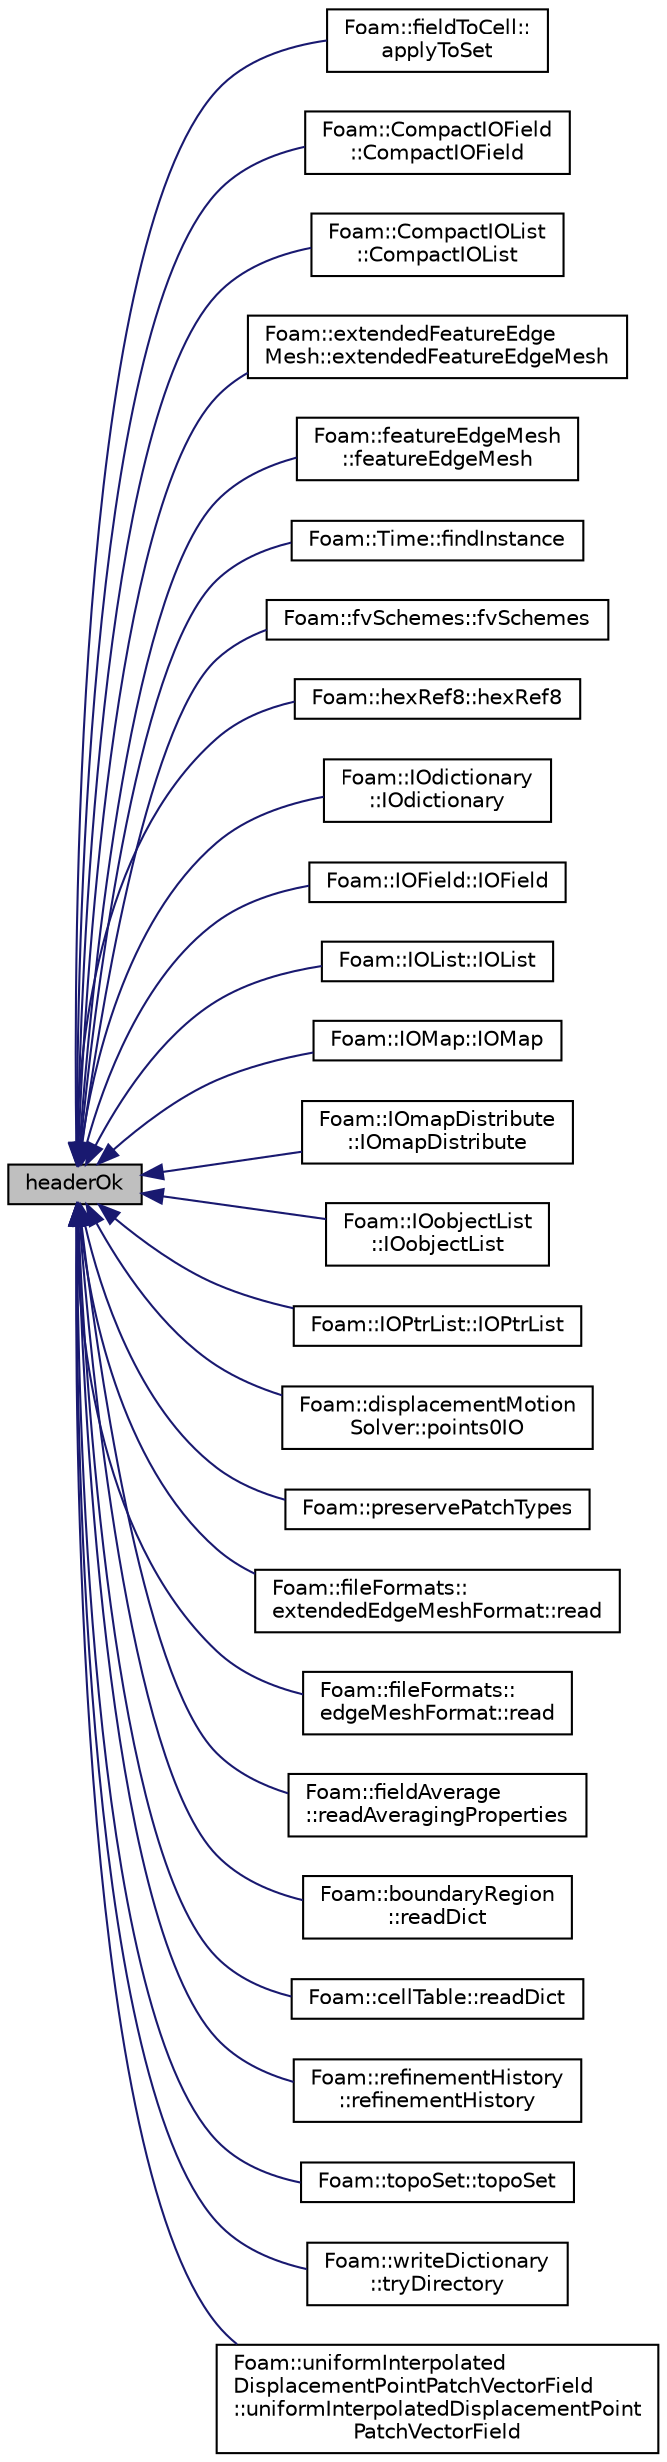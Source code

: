 digraph "headerOk"
{
  bgcolor="transparent";
  edge [fontname="Helvetica",fontsize="10",labelfontname="Helvetica",labelfontsize="10"];
  node [fontname="Helvetica",fontsize="10",shape=record];
  rankdir="LR";
  Node1 [label="headerOk",height=0.2,width=0.4,color="black", fillcolor="grey75", style="filled", fontcolor="black"];
  Node1 -> Node2 [dir="back",color="midnightblue",fontsize="10",style="solid",fontname="Helvetica"];
  Node2 [label="Foam::fieldToCell::\lapplyToSet",height=0.2,width=0.4,color="black",URL="$a00772.html#a9209c8f0dadc97abefaea99f168a85ae"];
  Node1 -> Node3 [dir="back",color="midnightblue",fontsize="10",style="solid",fontname="Helvetica"];
  Node3 [label="Foam::CompactIOField\l::CompactIOField",height=0.2,width=0.4,color="black",URL="$a00327.html#ac9b455708292068ed366a602554465c0",tooltip="Construct from IOobject. "];
  Node1 -> Node4 [dir="back",color="midnightblue",fontsize="10",style="solid",fontname="Helvetica"];
  Node4 [label="Foam::CompactIOList\l::CompactIOList",height=0.2,width=0.4,color="black",URL="$a00328.html#ab3a434fd5f4f316ffb1afa6706ee72ba",tooltip="Construct from IOobject. "];
  Node1 -> Node5 [dir="back",color="midnightblue",fontsize="10",style="solid",fontname="Helvetica"];
  Node5 [label="Foam::extendedFeatureEdge\lMesh::extendedFeatureEdgeMesh",height=0.2,width=0.4,color="black",URL="$a00703.html#a6adc759f54c663e50dd82d3820540d57",tooltip="Construct (read) given an IOobject. "];
  Node1 -> Node6 [dir="back",color="midnightblue",fontsize="10",style="solid",fontname="Helvetica"];
  Node6 [label="Foam::featureEdgeMesh\l::featureEdgeMesh",height=0.2,width=0.4,color="black",URL="$a00751.html#a7a53d15d141d0e33f9a731001cef160d",tooltip="Construct (read) given an IOobject. "];
  Node1 -> Node7 [dir="back",color="midnightblue",fontsize="10",style="solid",fontname="Helvetica"];
  Node7 [label="Foam::Time::findInstance",height=0.2,width=0.4,color="black",URL="$a02606.html#af4cda0e90561a5927c53e5cdb088c419",tooltip="Return the location of \"dir\" containing the file \"name\". "];
  Node1 -> Node8 [dir="back",color="midnightblue",fontsize="10",style="solid",fontname="Helvetica"];
  Node8 [label="Foam::fvSchemes::fvSchemes",height=0.2,width=0.4,color="black",URL="$a00890.html#ac2b2b1dada02424dea33da1c7fc8eac0",tooltip="Construct for objectRegistry. "];
  Node1 -> Node9 [dir="back",color="midnightblue",fontsize="10",style="solid",fontname="Helvetica"];
  Node9 [label="Foam::hexRef8::hexRef8",height=0.2,width=0.4,color="black",URL="$a01009.html#a38c122950a32c54a78c49acb2637ac88",tooltip="Construct from mesh, read_if_present refinement data. "];
  Node1 -> Node10 [dir="back",color="midnightblue",fontsize="10",style="solid",fontname="Helvetica"];
  Node10 [label="Foam::IOdictionary\l::IOdictionary",height=0.2,width=0.4,color="black",URL="$a01172.html#a668d1ac4fd646613b3a8063bd830a724",tooltip="Construct given an IOobject. "];
  Node1 -> Node11 [dir="back",color="midnightblue",fontsize="10",style="solid",fontname="Helvetica"];
  Node11 [label="Foam::IOField::IOField",height=0.2,width=0.4,color="black",URL="$a01174.html#a49ba8c67aedb019c0fa96b8c0633791c",tooltip="Construct from IOobject. "];
  Node1 -> Node12 [dir="back",color="midnightblue",fontsize="10",style="solid",fontname="Helvetica"];
  Node12 [label="Foam::IOList::IOList",height=0.2,width=0.4,color="black",URL="$a01175.html#ae0055440fdb57f504778d8b2eee1ac58",tooltip="Construct from IOobject. "];
  Node1 -> Node13 [dir="back",color="midnightblue",fontsize="10",style="solid",fontname="Helvetica"];
  Node13 [label="Foam::IOMap::IOMap",height=0.2,width=0.4,color="black",URL="$a01176.html#aaaa1e58f434ce991d31b01f241208125",tooltip="Construct from IOobject. "];
  Node1 -> Node14 [dir="back",color="midnightblue",fontsize="10",style="solid",fontname="Helvetica"];
  Node14 [label="Foam::IOmapDistribute\l::IOmapDistribute",height=0.2,width=0.4,color="black",URL="$a01177.html#a99b889be4f9055fe99205ab9f40c70e9",tooltip="Construct given an IOobject. "];
  Node1 -> Node15 [dir="back",color="midnightblue",fontsize="10",style="solid",fontname="Helvetica"];
  Node15 [label="Foam::IOobjectList\l::IOobjectList",height=0.2,width=0.4,color="black",URL="$a01180.html#a9e5e36f54eecc37a77220eed1239524b",tooltip="Construct from objectRegistry and instance path. "];
  Node1 -> Node16 [dir="back",color="midnightblue",fontsize="10",style="solid",fontname="Helvetica"];
  Node16 [label="Foam::IOPtrList::IOPtrList",height=0.2,width=0.4,color="black",URL="$a01184.html#aa847f8ad3fd52249aaa4e517f2cd12c6",tooltip="Construct from IOobject using given Istream constructor class. "];
  Node1 -> Node17 [dir="back",color="midnightblue",fontsize="10",style="solid",fontname="Helvetica"];
  Node17 [label="Foam::displacementMotion\lSolver::points0IO",height=0.2,width=0.4,color="black",URL="$a00554.html#a52528a88aba30547c33c5ed90b319293",tooltip="Return IO object for points0. "];
  Node1 -> Node18 [dir="back",color="midnightblue",fontsize="10",style="solid",fontname="Helvetica"];
  Node18 [label="Foam::preservePatchTypes",height=0.2,width=0.4,color="black",URL="$a10725.html#aa5ba4f565a185dfa03afee2986b82183",tooltip="Preserve patch types. "];
  Node1 -> Node19 [dir="back",color="midnightblue",fontsize="10",style="solid",fontname="Helvetica"];
  Node19 [label="Foam::fileFormats::\lextendedEdgeMeshFormat::read",height=0.2,width=0.4,color="black",URL="$a00701.html#a464ebd67acbdff0014d4dae69e3ec4be",tooltip="Read from file. "];
  Node1 -> Node20 [dir="back",color="midnightblue",fontsize="10",style="solid",fontname="Helvetica"];
  Node20 [label="Foam::fileFormats::\ledgeMeshFormat::read",height=0.2,width=0.4,color="black",URL="$a00618.html#a464ebd67acbdff0014d4dae69e3ec4be",tooltip="Read from file. "];
  Node1 -> Node21 [dir="back",color="midnightblue",fontsize="10",style="solid",fontname="Helvetica"];
  Node21 [label="Foam::fieldAverage\l::readAveragingProperties",height=0.2,width=0.4,color="black",URL="$a00757.html#acdc49190984d3223cc808b5a80986fac",tooltip="Read averaging properties - steps and time. "];
  Node1 -> Node22 [dir="back",color="midnightblue",fontsize="10",style="solid",fontname="Helvetica"];
  Node22 [label="Foam::boundaryRegion\l::readDict",height=0.2,width=0.4,color="black",URL="$a00153.html#ac54ace7467d79653dee278077fb187b6",tooltip="Read constant/boundaryRegion. "];
  Node1 -> Node23 [dir="back",color="midnightblue",fontsize="10",style="solid",fontname="Helvetica"];
  Node23 [label="Foam::cellTable::readDict",height=0.2,width=0.4,color="black",URL="$a00239.html#a57e56444a03a71b0673d869fbbf5bcc7",tooltip="Read constant/cellTable. "];
  Node1 -> Node24 [dir="back",color="midnightblue",fontsize="10",style="solid",fontname="Helvetica"];
  Node24 [label="Foam::refinementHistory\l::refinementHistory",height=0.2,width=0.4,color="black",URL="$a02112.html#abdde36146e178ec3c82147ab8e08b54f",tooltip="Construct (read) given an IOobject. "];
  Node1 -> Node25 [dir="back",color="midnightblue",fontsize="10",style="solid",fontname="Helvetica"];
  Node25 [label="Foam::topoSet::topoSet",height=0.2,width=0.4,color="black",URL="$a02635.html#a7f2725dedd181d160c28699ed51ac090",tooltip="Construct from IOobject as explicitly passed type. "];
  Node1 -> Node26 [dir="back",color="midnightblue",fontsize="10",style="solid",fontname="Helvetica"];
  Node26 [label="Foam::writeDictionary\l::tryDirectory",height=0.2,width=0.4,color="black",URL="$a02872.html#a113e00641d54672c81a440cfcb170ce2",tooltip="Helper function to write the dictionary if found at location. "];
  Node1 -> Node27 [dir="back",color="midnightblue",fontsize="10",style="solid",fontname="Helvetica"];
  Node27 [label="Foam::uniformInterpolated\lDisplacementPointPatchVectorField\l::uniformInterpolatedDisplacementPoint\lPatchVectorField",height=0.2,width=0.4,color="black",URL="$a02748.html#a357a1bb9b7d4efe3512c84fa6f1afd46",tooltip="Construct from patch, internal field and dictionary. "];
}
